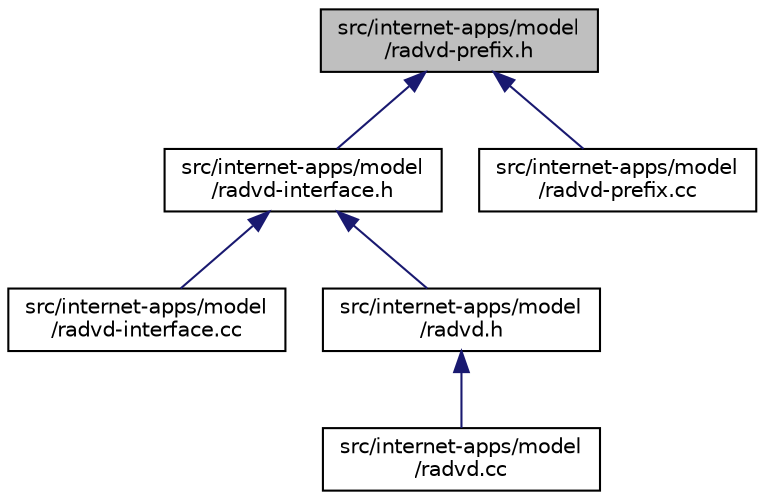 digraph "src/internet-apps/model/radvd-prefix.h"
{
 // LATEX_PDF_SIZE
  edge [fontname="Helvetica",fontsize="10",labelfontname="Helvetica",labelfontsize="10"];
  node [fontname="Helvetica",fontsize="10",shape=record];
  Node1 [label="src/internet-apps/model\l/radvd-prefix.h",height=0.2,width=0.4,color="black", fillcolor="grey75", style="filled", fontcolor="black",tooltip=" "];
  Node1 -> Node2 [dir="back",color="midnightblue",fontsize="10",style="solid",fontname="Helvetica"];
  Node2 [label="src/internet-apps/model\l/radvd-interface.h",height=0.2,width=0.4,color="black", fillcolor="white", style="filled",URL="$radvd-interface_8h.html",tooltip=" "];
  Node2 -> Node3 [dir="back",color="midnightblue",fontsize="10",style="solid",fontname="Helvetica"];
  Node3 [label="src/internet-apps/model\l/radvd-interface.cc",height=0.2,width=0.4,color="black", fillcolor="white", style="filled",URL="$radvd-interface_8cc.html",tooltip=" "];
  Node2 -> Node4 [dir="back",color="midnightblue",fontsize="10",style="solid",fontname="Helvetica"];
  Node4 [label="src/internet-apps/model\l/radvd.h",height=0.2,width=0.4,color="black", fillcolor="white", style="filled",URL="$radvd_8h.html",tooltip=" "];
  Node4 -> Node5 [dir="back",color="midnightblue",fontsize="10",style="solid",fontname="Helvetica"];
  Node5 [label="src/internet-apps/model\l/radvd.cc",height=0.2,width=0.4,color="black", fillcolor="white", style="filled",URL="$src_2internet-apps_2model_2radvd_8cc.html",tooltip=" "];
  Node1 -> Node6 [dir="back",color="midnightblue",fontsize="10",style="solid",fontname="Helvetica"];
  Node6 [label="src/internet-apps/model\l/radvd-prefix.cc",height=0.2,width=0.4,color="black", fillcolor="white", style="filled",URL="$radvd-prefix_8cc.html",tooltip=" "];
}
